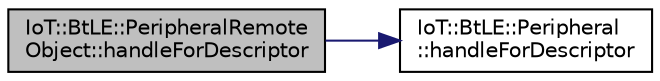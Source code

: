 digraph "IoT::BtLE::PeripheralRemoteObject::handleForDescriptor"
{
 // LATEX_PDF_SIZE
  edge [fontname="Helvetica",fontsize="10",labelfontname="Helvetica",labelfontsize="10"];
  node [fontname="Helvetica",fontsize="10",shape=record];
  rankdir="LR";
  Node1 [label="IoT::BtLE::PeripheralRemote\lObject::handleForDescriptor",height=0.2,width=0.4,color="black", fillcolor="grey75", style="filled", fontcolor="black",tooltip="Returns the peripheral's firmware revision string obtained from the Device Information service."];
  Node1 -> Node2 [color="midnightblue",fontsize="10",style="solid"];
  Node2 [label="IoT::BtLE::Peripheral\l::handleForDescriptor",height=0.2,width=0.4,color="black", fillcolor="white", style="filled",URL="$classIoT_1_1BtLE_1_1Peripheral.html#a159219f3a52e1bf2cb46b7d0d9d1b1ce",tooltip="Returns the properties and handle for accessing the value of the given characteristic."];
}
